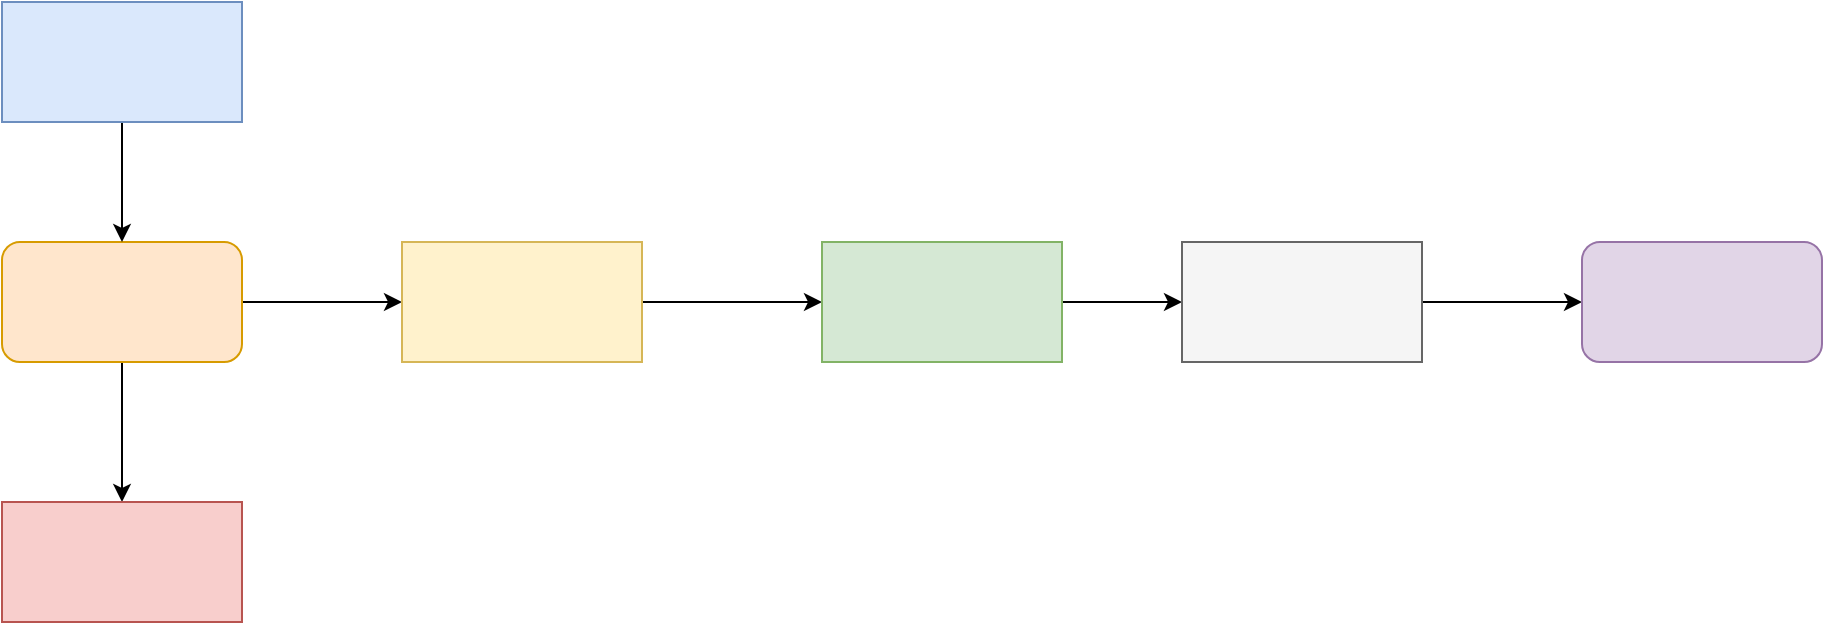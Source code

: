 <mxfile version="14.2.4" type="github">
  <diagram id="6OWBPsQSycd3lXhc4kIh" name="Page-1">
    <mxGraphModel dx="993" dy="829" grid="1" gridSize="10" guides="1" tooltips="1" connect="1" arrows="1" fold="1" page="1" pageScale="2" pageWidth="827" pageHeight="1169" math="0" shadow="0">
      <root>
        <mxCell id="0" />
        <mxCell id="1" parent="0" />
        <mxCell id="1TXE5fhan_7FaSJNGP1L-8" style="edgeStyle=orthogonalEdgeStyle;rounded=0;orthogonalLoop=1;jettySize=auto;html=1;exitX=1;exitY=0.5;exitDx=0;exitDy=0;entryX=0;entryY=0.5;entryDx=0;entryDy=0;" edge="1" parent="1" source="1TXE5fhan_7FaSJNGP1L-1" target="1TXE5fhan_7FaSJNGP1L-2">
          <mxGeometry relative="1" as="geometry" />
        </mxCell>
        <mxCell id="1TXE5fhan_7FaSJNGP1L-13" style="edgeStyle=orthogonalEdgeStyle;rounded=0;orthogonalLoop=1;jettySize=auto;html=1;" edge="1" parent="1" source="1TXE5fhan_7FaSJNGP1L-1" target="1TXE5fhan_7FaSJNGP1L-7">
          <mxGeometry relative="1" as="geometry" />
        </mxCell>
        <mxCell id="1TXE5fhan_7FaSJNGP1L-1" value="" style="rounded=1;whiteSpace=wrap;html=1;fillColor=#ffe6cc;strokeColor=#d79b00;" vertex="1" parent="1">
          <mxGeometry x="130" y="380" width="120" height="60" as="geometry" />
        </mxCell>
        <mxCell id="1TXE5fhan_7FaSJNGP1L-9" style="edgeStyle=orthogonalEdgeStyle;rounded=0;orthogonalLoop=1;jettySize=auto;html=1;exitX=1;exitY=0.5;exitDx=0;exitDy=0;entryX=0;entryY=0.5;entryDx=0;entryDy=0;" edge="1" parent="1" source="1TXE5fhan_7FaSJNGP1L-2" target="1TXE5fhan_7FaSJNGP1L-3">
          <mxGeometry relative="1" as="geometry" />
        </mxCell>
        <mxCell id="1TXE5fhan_7FaSJNGP1L-2" value="" style="rounded=0;whiteSpace=wrap;html=1;fillColor=#fff2cc;strokeColor=#d6b656;" vertex="1" parent="1">
          <mxGeometry x="330" y="380" width="120" height="60" as="geometry" />
        </mxCell>
        <mxCell id="1TXE5fhan_7FaSJNGP1L-10" style="edgeStyle=orthogonalEdgeStyle;rounded=0;orthogonalLoop=1;jettySize=auto;html=1;entryX=0;entryY=0.5;entryDx=0;entryDy=0;" edge="1" parent="1" source="1TXE5fhan_7FaSJNGP1L-3" target="1TXE5fhan_7FaSJNGP1L-4">
          <mxGeometry relative="1" as="geometry" />
        </mxCell>
        <mxCell id="1TXE5fhan_7FaSJNGP1L-3" value="" style="rounded=0;whiteSpace=wrap;html=1;fillColor=#d5e8d4;strokeColor=#82b366;" vertex="1" parent="1">
          <mxGeometry x="540" y="380" width="120" height="60" as="geometry" />
        </mxCell>
        <mxCell id="1TXE5fhan_7FaSJNGP1L-11" style="edgeStyle=orthogonalEdgeStyle;rounded=0;orthogonalLoop=1;jettySize=auto;html=1;exitX=1;exitY=0.5;exitDx=0;exitDy=0;entryX=0;entryY=0.5;entryDx=0;entryDy=0;" edge="1" parent="1" source="1TXE5fhan_7FaSJNGP1L-4" target="1TXE5fhan_7FaSJNGP1L-5">
          <mxGeometry relative="1" as="geometry" />
        </mxCell>
        <mxCell id="1TXE5fhan_7FaSJNGP1L-4" value="" style="rounded=0;whiteSpace=wrap;html=1;fillColor=#f5f5f5;strokeColor=#666666;fontColor=#333333;" vertex="1" parent="1">
          <mxGeometry x="720" y="380" width="120" height="60" as="geometry" />
        </mxCell>
        <mxCell id="1TXE5fhan_7FaSJNGP1L-5" value="" style="rounded=1;whiteSpace=wrap;html=1;fillColor=#e1d5e7;strokeColor=#9673a6;" vertex="1" parent="1">
          <mxGeometry x="920" y="380" width="120" height="60" as="geometry" />
        </mxCell>
        <mxCell id="1TXE5fhan_7FaSJNGP1L-12" style="edgeStyle=orthogonalEdgeStyle;rounded=0;orthogonalLoop=1;jettySize=auto;html=1;exitX=0.5;exitY=1;exitDx=0;exitDy=0;entryX=0.5;entryY=0;entryDx=0;entryDy=0;" edge="1" parent="1" source="1TXE5fhan_7FaSJNGP1L-6" target="1TXE5fhan_7FaSJNGP1L-1">
          <mxGeometry relative="1" as="geometry" />
        </mxCell>
        <mxCell id="1TXE5fhan_7FaSJNGP1L-6" value="" style="rounded=0;whiteSpace=wrap;html=1;fillColor=#dae8fc;strokeColor=#6c8ebf;" vertex="1" parent="1">
          <mxGeometry x="130" y="260" width="120" height="60" as="geometry" />
        </mxCell>
        <mxCell id="1TXE5fhan_7FaSJNGP1L-7" value="" style="rounded=0;whiteSpace=wrap;html=1;fillColor=#f8cecc;strokeColor=#b85450;" vertex="1" parent="1">
          <mxGeometry x="130" y="510" width="120" height="60" as="geometry" />
        </mxCell>
      </root>
    </mxGraphModel>
  </diagram>
</mxfile>
